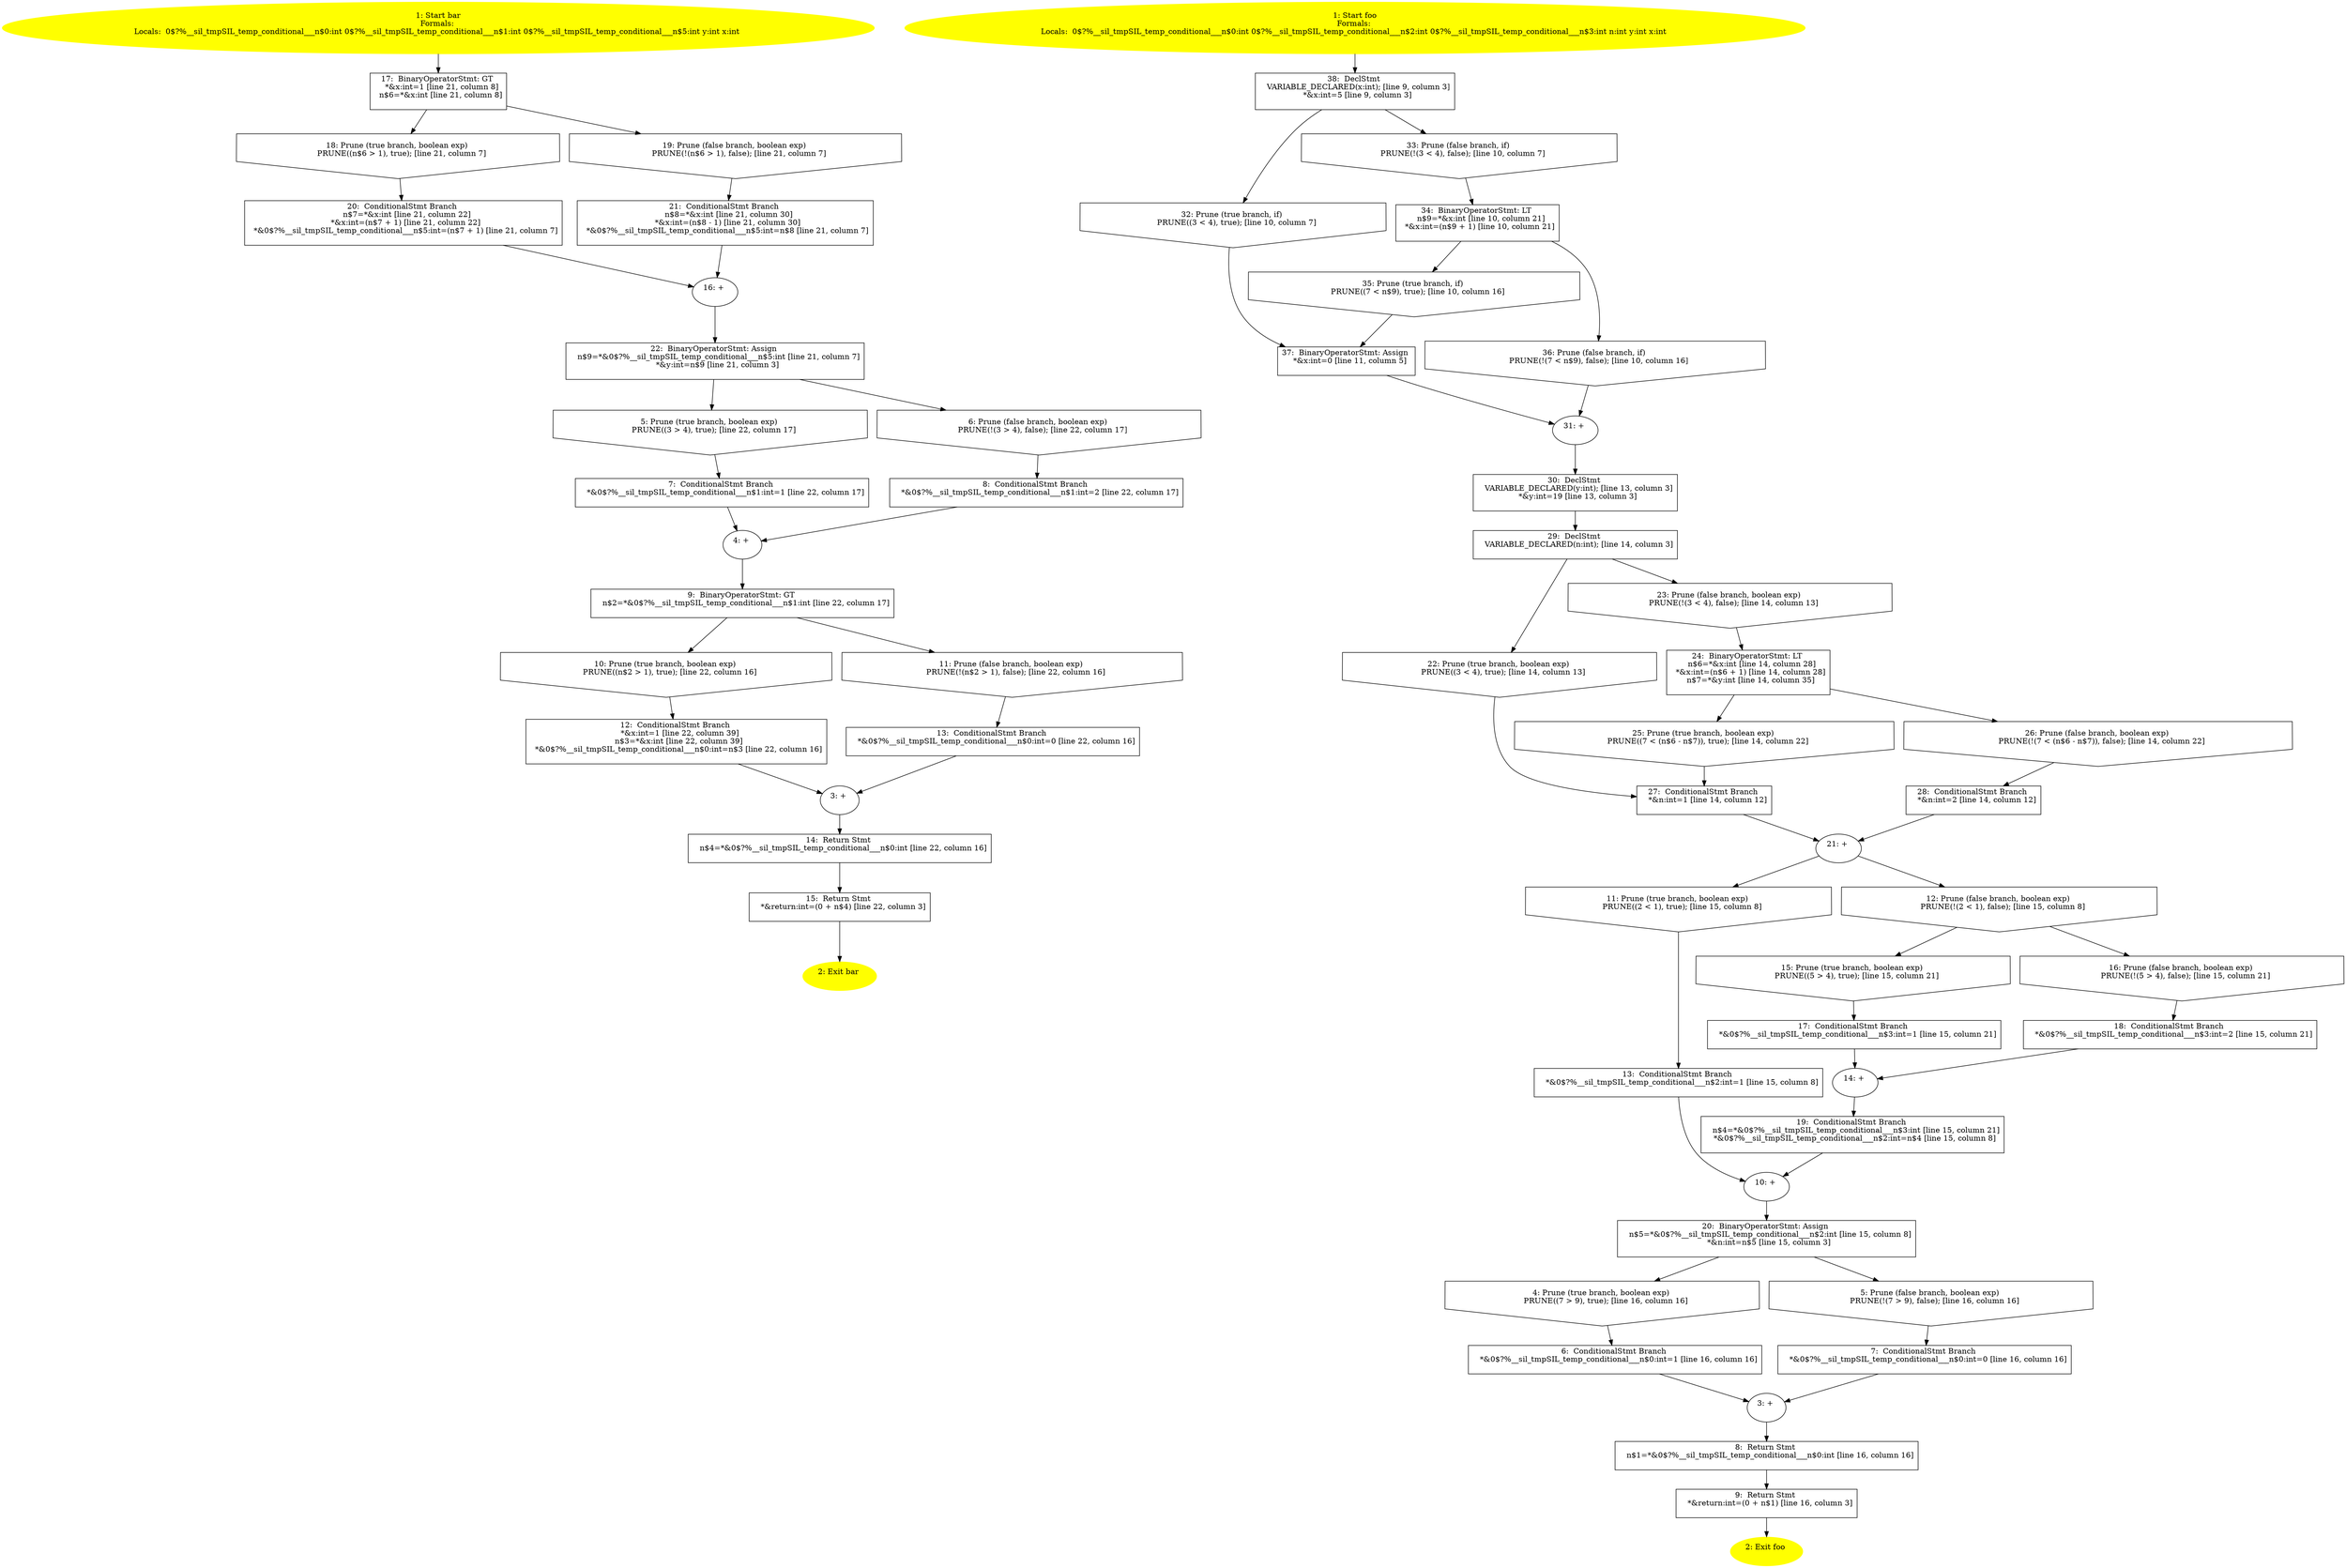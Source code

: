 /* @generated */
digraph cfg {
"bar.37b51d194a7513e4_1" [label="1: Start bar\nFormals: \nLocals:  0$?%__sil_tmpSIL_temp_conditional___n$0:int 0$?%__sil_tmpSIL_temp_conditional___n$1:int 0$?%__sil_tmpSIL_temp_conditional___n$5:int y:int x:int \n  " color=yellow style=filled]
	

	 "bar.37b51d194a7513e4_1" -> "bar.37b51d194a7513e4_17" ;
"bar.37b51d194a7513e4_2" [label="2: Exit bar \n  " color=yellow style=filled]
	

"bar.37b51d194a7513e4_3" [label="3: + \n  " ]
	

	 "bar.37b51d194a7513e4_3" -> "bar.37b51d194a7513e4_14" ;
"bar.37b51d194a7513e4_4" [label="4: + \n  " ]
	

	 "bar.37b51d194a7513e4_4" -> "bar.37b51d194a7513e4_9" ;
"bar.37b51d194a7513e4_5" [label="5: Prune (true branch, boolean exp) \n   PRUNE((3 > 4), true); [line 22, column 17]\n " shape="invhouse"]
	

	 "bar.37b51d194a7513e4_5" -> "bar.37b51d194a7513e4_7" ;
"bar.37b51d194a7513e4_6" [label="6: Prune (false branch, boolean exp) \n   PRUNE(!(3 > 4), false); [line 22, column 17]\n " shape="invhouse"]
	

	 "bar.37b51d194a7513e4_6" -> "bar.37b51d194a7513e4_8" ;
"bar.37b51d194a7513e4_7" [label="7:  ConditionalStmt Branch \n   *&0$?%__sil_tmpSIL_temp_conditional___n$1:int=1 [line 22, column 17]\n " shape="box"]
	

	 "bar.37b51d194a7513e4_7" -> "bar.37b51d194a7513e4_4" ;
"bar.37b51d194a7513e4_8" [label="8:  ConditionalStmt Branch \n   *&0$?%__sil_tmpSIL_temp_conditional___n$1:int=2 [line 22, column 17]\n " shape="box"]
	

	 "bar.37b51d194a7513e4_8" -> "bar.37b51d194a7513e4_4" ;
"bar.37b51d194a7513e4_9" [label="9:  BinaryOperatorStmt: GT \n   n$2=*&0$?%__sil_tmpSIL_temp_conditional___n$1:int [line 22, column 17]\n " shape="box"]
	

	 "bar.37b51d194a7513e4_9" -> "bar.37b51d194a7513e4_10" ;
	 "bar.37b51d194a7513e4_9" -> "bar.37b51d194a7513e4_11" ;
"bar.37b51d194a7513e4_10" [label="10: Prune (true branch, boolean exp) \n   PRUNE((n$2 > 1), true); [line 22, column 16]\n " shape="invhouse"]
	

	 "bar.37b51d194a7513e4_10" -> "bar.37b51d194a7513e4_12" ;
"bar.37b51d194a7513e4_11" [label="11: Prune (false branch, boolean exp) \n   PRUNE(!(n$2 > 1), false); [line 22, column 16]\n " shape="invhouse"]
	

	 "bar.37b51d194a7513e4_11" -> "bar.37b51d194a7513e4_13" ;
"bar.37b51d194a7513e4_12" [label="12:  ConditionalStmt Branch \n   *&x:int=1 [line 22, column 39]\n  n$3=*&x:int [line 22, column 39]\n  *&0$?%__sil_tmpSIL_temp_conditional___n$0:int=n$3 [line 22, column 16]\n " shape="box"]
	

	 "bar.37b51d194a7513e4_12" -> "bar.37b51d194a7513e4_3" ;
"bar.37b51d194a7513e4_13" [label="13:  ConditionalStmt Branch \n   *&0$?%__sil_tmpSIL_temp_conditional___n$0:int=0 [line 22, column 16]\n " shape="box"]
	

	 "bar.37b51d194a7513e4_13" -> "bar.37b51d194a7513e4_3" ;
"bar.37b51d194a7513e4_14" [label="14:  Return Stmt \n   n$4=*&0$?%__sil_tmpSIL_temp_conditional___n$0:int [line 22, column 16]\n " shape="box"]
	

	 "bar.37b51d194a7513e4_14" -> "bar.37b51d194a7513e4_15" ;
"bar.37b51d194a7513e4_15" [label="15:  Return Stmt \n   *&return:int=(0 + n$4) [line 22, column 3]\n " shape="box"]
	

	 "bar.37b51d194a7513e4_15" -> "bar.37b51d194a7513e4_2" ;
"bar.37b51d194a7513e4_16" [label="16: + \n  " ]
	

	 "bar.37b51d194a7513e4_16" -> "bar.37b51d194a7513e4_22" ;
"bar.37b51d194a7513e4_17" [label="17:  BinaryOperatorStmt: GT \n   *&x:int=1 [line 21, column 8]\n  n$6=*&x:int [line 21, column 8]\n " shape="box"]
	

	 "bar.37b51d194a7513e4_17" -> "bar.37b51d194a7513e4_18" ;
	 "bar.37b51d194a7513e4_17" -> "bar.37b51d194a7513e4_19" ;
"bar.37b51d194a7513e4_18" [label="18: Prune (true branch, boolean exp) \n   PRUNE((n$6 > 1), true); [line 21, column 7]\n " shape="invhouse"]
	

	 "bar.37b51d194a7513e4_18" -> "bar.37b51d194a7513e4_20" ;
"bar.37b51d194a7513e4_19" [label="19: Prune (false branch, boolean exp) \n   PRUNE(!(n$6 > 1), false); [line 21, column 7]\n " shape="invhouse"]
	

	 "bar.37b51d194a7513e4_19" -> "bar.37b51d194a7513e4_21" ;
"bar.37b51d194a7513e4_20" [label="20:  ConditionalStmt Branch \n   n$7=*&x:int [line 21, column 22]\n  *&x:int=(n$7 + 1) [line 21, column 22]\n  *&0$?%__sil_tmpSIL_temp_conditional___n$5:int=(n$7 + 1) [line 21, column 7]\n " shape="box"]
	

	 "bar.37b51d194a7513e4_20" -> "bar.37b51d194a7513e4_16" ;
"bar.37b51d194a7513e4_21" [label="21:  ConditionalStmt Branch \n   n$8=*&x:int [line 21, column 30]\n  *&x:int=(n$8 - 1) [line 21, column 30]\n  *&0$?%__sil_tmpSIL_temp_conditional___n$5:int=n$8 [line 21, column 7]\n " shape="box"]
	

	 "bar.37b51d194a7513e4_21" -> "bar.37b51d194a7513e4_16" ;
"bar.37b51d194a7513e4_22" [label="22:  BinaryOperatorStmt: Assign \n   n$9=*&0$?%__sil_tmpSIL_temp_conditional___n$5:int [line 21, column 7]\n  *&y:int=n$9 [line 21, column 3]\n " shape="box"]
	

	 "bar.37b51d194a7513e4_22" -> "bar.37b51d194a7513e4_5" ;
	 "bar.37b51d194a7513e4_22" -> "bar.37b51d194a7513e4_6" ;
"foo.acbd18db4cc2f85c_1" [label="1: Start foo\nFormals: \nLocals:  0$?%__sil_tmpSIL_temp_conditional___n$0:int 0$?%__sil_tmpSIL_temp_conditional___n$2:int 0$?%__sil_tmpSIL_temp_conditional___n$3:int n:int y:int x:int \n  " color=yellow style=filled]
	

	 "foo.acbd18db4cc2f85c_1" -> "foo.acbd18db4cc2f85c_38" ;
"foo.acbd18db4cc2f85c_2" [label="2: Exit foo \n  " color=yellow style=filled]
	

"foo.acbd18db4cc2f85c_3" [label="3: + \n  " ]
	

	 "foo.acbd18db4cc2f85c_3" -> "foo.acbd18db4cc2f85c_8" ;
"foo.acbd18db4cc2f85c_4" [label="4: Prune (true branch, boolean exp) \n   PRUNE((7 > 9), true); [line 16, column 16]\n " shape="invhouse"]
	

	 "foo.acbd18db4cc2f85c_4" -> "foo.acbd18db4cc2f85c_6" ;
"foo.acbd18db4cc2f85c_5" [label="5: Prune (false branch, boolean exp) \n   PRUNE(!(7 > 9), false); [line 16, column 16]\n " shape="invhouse"]
	

	 "foo.acbd18db4cc2f85c_5" -> "foo.acbd18db4cc2f85c_7" ;
"foo.acbd18db4cc2f85c_6" [label="6:  ConditionalStmt Branch \n   *&0$?%__sil_tmpSIL_temp_conditional___n$0:int=1 [line 16, column 16]\n " shape="box"]
	

	 "foo.acbd18db4cc2f85c_6" -> "foo.acbd18db4cc2f85c_3" ;
"foo.acbd18db4cc2f85c_7" [label="7:  ConditionalStmt Branch \n   *&0$?%__sil_tmpSIL_temp_conditional___n$0:int=0 [line 16, column 16]\n " shape="box"]
	

	 "foo.acbd18db4cc2f85c_7" -> "foo.acbd18db4cc2f85c_3" ;
"foo.acbd18db4cc2f85c_8" [label="8:  Return Stmt \n   n$1=*&0$?%__sil_tmpSIL_temp_conditional___n$0:int [line 16, column 16]\n " shape="box"]
	

	 "foo.acbd18db4cc2f85c_8" -> "foo.acbd18db4cc2f85c_9" ;
"foo.acbd18db4cc2f85c_9" [label="9:  Return Stmt \n   *&return:int=(0 + n$1) [line 16, column 3]\n " shape="box"]
	

	 "foo.acbd18db4cc2f85c_9" -> "foo.acbd18db4cc2f85c_2" ;
"foo.acbd18db4cc2f85c_10" [label="10: + \n  " ]
	

	 "foo.acbd18db4cc2f85c_10" -> "foo.acbd18db4cc2f85c_20" ;
"foo.acbd18db4cc2f85c_11" [label="11: Prune (true branch, boolean exp) \n   PRUNE((2 < 1), true); [line 15, column 8]\n " shape="invhouse"]
	

	 "foo.acbd18db4cc2f85c_11" -> "foo.acbd18db4cc2f85c_13" ;
"foo.acbd18db4cc2f85c_12" [label="12: Prune (false branch, boolean exp) \n   PRUNE(!(2 < 1), false); [line 15, column 8]\n " shape="invhouse"]
	

	 "foo.acbd18db4cc2f85c_12" -> "foo.acbd18db4cc2f85c_15" ;
	 "foo.acbd18db4cc2f85c_12" -> "foo.acbd18db4cc2f85c_16" ;
"foo.acbd18db4cc2f85c_13" [label="13:  ConditionalStmt Branch \n   *&0$?%__sil_tmpSIL_temp_conditional___n$2:int=1 [line 15, column 8]\n " shape="box"]
	

	 "foo.acbd18db4cc2f85c_13" -> "foo.acbd18db4cc2f85c_10" ;
"foo.acbd18db4cc2f85c_14" [label="14: + \n  " ]
	

	 "foo.acbd18db4cc2f85c_14" -> "foo.acbd18db4cc2f85c_19" ;
"foo.acbd18db4cc2f85c_15" [label="15: Prune (true branch, boolean exp) \n   PRUNE((5 > 4), true); [line 15, column 21]\n " shape="invhouse"]
	

	 "foo.acbd18db4cc2f85c_15" -> "foo.acbd18db4cc2f85c_17" ;
"foo.acbd18db4cc2f85c_16" [label="16: Prune (false branch, boolean exp) \n   PRUNE(!(5 > 4), false); [line 15, column 21]\n " shape="invhouse"]
	

	 "foo.acbd18db4cc2f85c_16" -> "foo.acbd18db4cc2f85c_18" ;
"foo.acbd18db4cc2f85c_17" [label="17:  ConditionalStmt Branch \n   *&0$?%__sil_tmpSIL_temp_conditional___n$3:int=1 [line 15, column 21]\n " shape="box"]
	

	 "foo.acbd18db4cc2f85c_17" -> "foo.acbd18db4cc2f85c_14" ;
"foo.acbd18db4cc2f85c_18" [label="18:  ConditionalStmt Branch \n   *&0$?%__sil_tmpSIL_temp_conditional___n$3:int=2 [line 15, column 21]\n " shape="box"]
	

	 "foo.acbd18db4cc2f85c_18" -> "foo.acbd18db4cc2f85c_14" ;
"foo.acbd18db4cc2f85c_19" [label="19:  ConditionalStmt Branch \n   n$4=*&0$?%__sil_tmpSIL_temp_conditional___n$3:int [line 15, column 21]\n  *&0$?%__sil_tmpSIL_temp_conditional___n$2:int=n$4 [line 15, column 8]\n " shape="box"]
	

	 "foo.acbd18db4cc2f85c_19" -> "foo.acbd18db4cc2f85c_10" ;
"foo.acbd18db4cc2f85c_20" [label="20:  BinaryOperatorStmt: Assign \n   n$5=*&0$?%__sil_tmpSIL_temp_conditional___n$2:int [line 15, column 8]\n  *&n:int=n$5 [line 15, column 3]\n " shape="box"]
	

	 "foo.acbd18db4cc2f85c_20" -> "foo.acbd18db4cc2f85c_4" ;
	 "foo.acbd18db4cc2f85c_20" -> "foo.acbd18db4cc2f85c_5" ;
"foo.acbd18db4cc2f85c_21" [label="21: + \n  " ]
	

	 "foo.acbd18db4cc2f85c_21" -> "foo.acbd18db4cc2f85c_11" ;
	 "foo.acbd18db4cc2f85c_21" -> "foo.acbd18db4cc2f85c_12" ;
"foo.acbd18db4cc2f85c_22" [label="22: Prune (true branch, boolean exp) \n   PRUNE((3 < 4), true); [line 14, column 13]\n " shape="invhouse"]
	

	 "foo.acbd18db4cc2f85c_22" -> "foo.acbd18db4cc2f85c_27" ;
"foo.acbd18db4cc2f85c_23" [label="23: Prune (false branch, boolean exp) \n   PRUNE(!(3 < 4), false); [line 14, column 13]\n " shape="invhouse"]
	

	 "foo.acbd18db4cc2f85c_23" -> "foo.acbd18db4cc2f85c_24" ;
"foo.acbd18db4cc2f85c_24" [label="24:  BinaryOperatorStmt: LT \n   n$6=*&x:int [line 14, column 28]\n  *&x:int=(n$6 + 1) [line 14, column 28]\n  n$7=*&y:int [line 14, column 35]\n " shape="box"]
	

	 "foo.acbd18db4cc2f85c_24" -> "foo.acbd18db4cc2f85c_25" ;
	 "foo.acbd18db4cc2f85c_24" -> "foo.acbd18db4cc2f85c_26" ;
"foo.acbd18db4cc2f85c_25" [label="25: Prune (true branch, boolean exp) \n   PRUNE((7 < (n$6 - n$7)), true); [line 14, column 22]\n " shape="invhouse"]
	

	 "foo.acbd18db4cc2f85c_25" -> "foo.acbd18db4cc2f85c_27" ;
"foo.acbd18db4cc2f85c_26" [label="26: Prune (false branch, boolean exp) \n   PRUNE(!(7 < (n$6 - n$7)), false); [line 14, column 22]\n " shape="invhouse"]
	

	 "foo.acbd18db4cc2f85c_26" -> "foo.acbd18db4cc2f85c_28" ;
"foo.acbd18db4cc2f85c_27" [label="27:  ConditionalStmt Branch \n   *&n:int=1 [line 14, column 12]\n " shape="box"]
	

	 "foo.acbd18db4cc2f85c_27" -> "foo.acbd18db4cc2f85c_21" ;
"foo.acbd18db4cc2f85c_28" [label="28:  ConditionalStmt Branch \n   *&n:int=2 [line 14, column 12]\n " shape="box"]
	

	 "foo.acbd18db4cc2f85c_28" -> "foo.acbd18db4cc2f85c_21" ;
"foo.acbd18db4cc2f85c_29" [label="29:  DeclStmt \n   VARIABLE_DECLARED(n:int); [line 14, column 3]\n " shape="box"]
	

	 "foo.acbd18db4cc2f85c_29" -> "foo.acbd18db4cc2f85c_22" ;
	 "foo.acbd18db4cc2f85c_29" -> "foo.acbd18db4cc2f85c_23" ;
"foo.acbd18db4cc2f85c_30" [label="30:  DeclStmt \n   VARIABLE_DECLARED(y:int); [line 13, column 3]\n  *&y:int=19 [line 13, column 3]\n " shape="box"]
	

	 "foo.acbd18db4cc2f85c_30" -> "foo.acbd18db4cc2f85c_29" ;
"foo.acbd18db4cc2f85c_31" [label="31: + \n  " ]
	

	 "foo.acbd18db4cc2f85c_31" -> "foo.acbd18db4cc2f85c_30" ;
"foo.acbd18db4cc2f85c_32" [label="32: Prune (true branch, if) \n   PRUNE((3 < 4), true); [line 10, column 7]\n " shape="invhouse"]
	

	 "foo.acbd18db4cc2f85c_32" -> "foo.acbd18db4cc2f85c_37" ;
"foo.acbd18db4cc2f85c_33" [label="33: Prune (false branch, if) \n   PRUNE(!(3 < 4), false); [line 10, column 7]\n " shape="invhouse"]
	

	 "foo.acbd18db4cc2f85c_33" -> "foo.acbd18db4cc2f85c_34" ;
"foo.acbd18db4cc2f85c_34" [label="34:  BinaryOperatorStmt: LT \n   n$9=*&x:int [line 10, column 21]\n  *&x:int=(n$9 + 1) [line 10, column 21]\n " shape="box"]
	

	 "foo.acbd18db4cc2f85c_34" -> "foo.acbd18db4cc2f85c_35" ;
	 "foo.acbd18db4cc2f85c_34" -> "foo.acbd18db4cc2f85c_36" ;
"foo.acbd18db4cc2f85c_35" [label="35: Prune (true branch, if) \n   PRUNE((7 < n$9), true); [line 10, column 16]\n " shape="invhouse"]
	

	 "foo.acbd18db4cc2f85c_35" -> "foo.acbd18db4cc2f85c_37" ;
"foo.acbd18db4cc2f85c_36" [label="36: Prune (false branch, if) \n   PRUNE(!(7 < n$9), false); [line 10, column 16]\n " shape="invhouse"]
	

	 "foo.acbd18db4cc2f85c_36" -> "foo.acbd18db4cc2f85c_31" ;
"foo.acbd18db4cc2f85c_37" [label="37:  BinaryOperatorStmt: Assign \n   *&x:int=0 [line 11, column 5]\n " shape="box"]
	

	 "foo.acbd18db4cc2f85c_37" -> "foo.acbd18db4cc2f85c_31" ;
"foo.acbd18db4cc2f85c_38" [label="38:  DeclStmt \n   VARIABLE_DECLARED(x:int); [line 9, column 3]\n  *&x:int=5 [line 9, column 3]\n " shape="box"]
	

	 "foo.acbd18db4cc2f85c_38" -> "foo.acbd18db4cc2f85c_32" ;
	 "foo.acbd18db4cc2f85c_38" -> "foo.acbd18db4cc2f85c_33" ;
}
